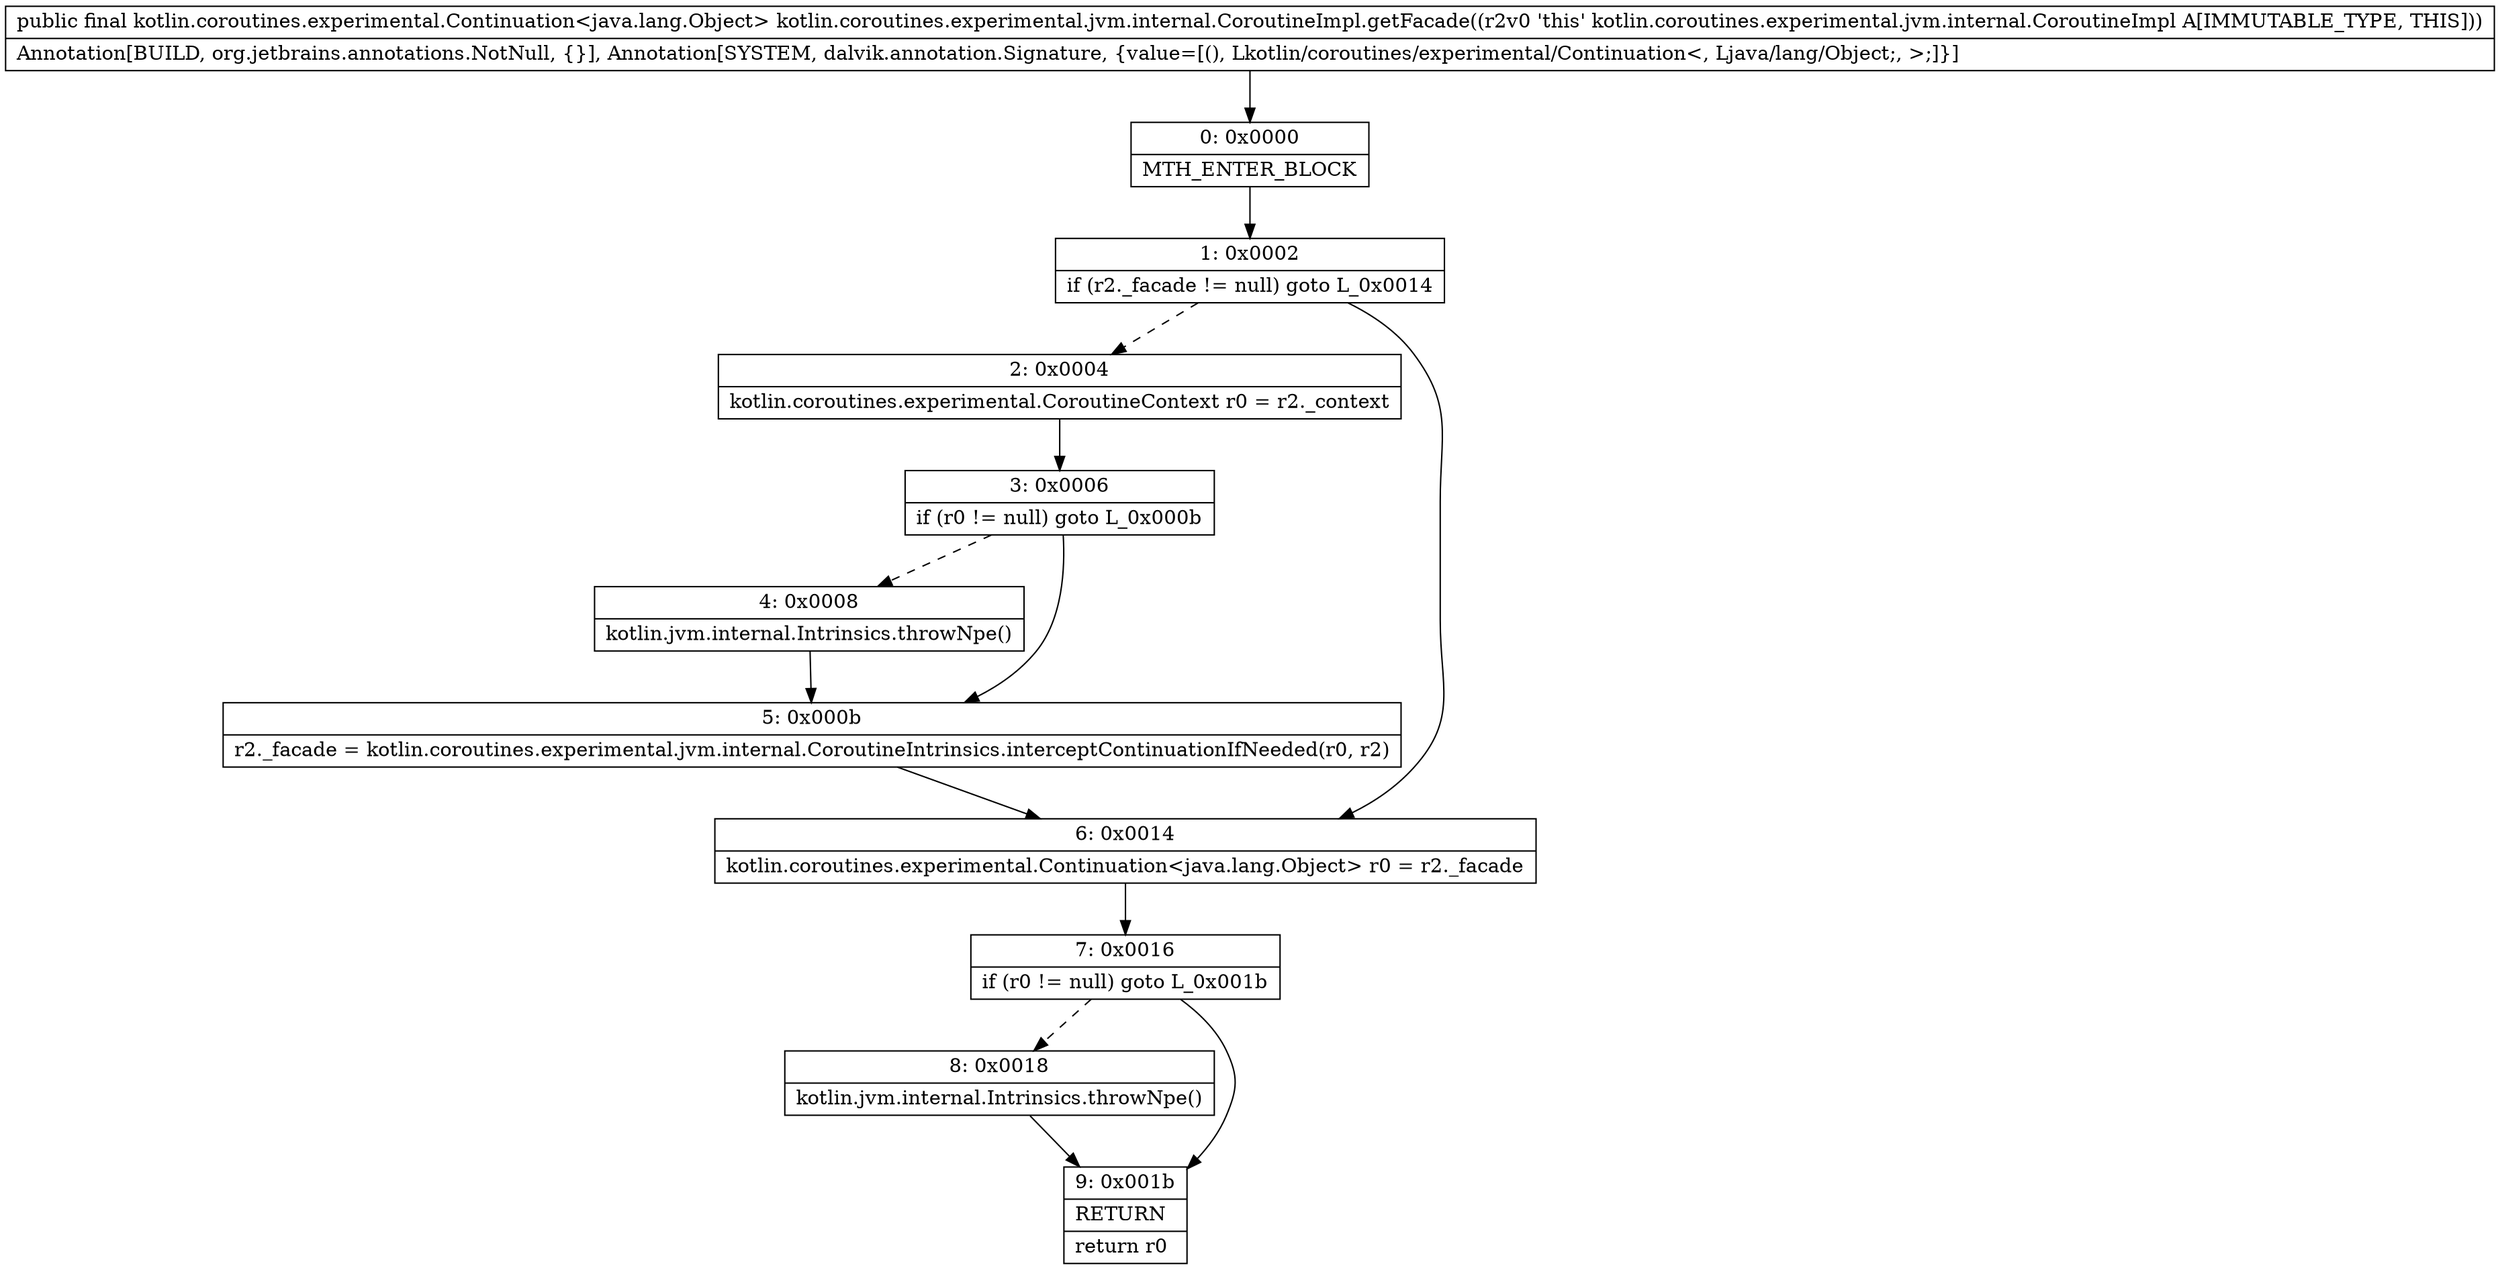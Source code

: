 digraph "CFG forkotlin.coroutines.experimental.jvm.internal.CoroutineImpl.getFacade()Lkotlin\/coroutines\/experimental\/Continuation;" {
Node_0 [shape=record,label="{0\:\ 0x0000|MTH_ENTER_BLOCK\l}"];
Node_1 [shape=record,label="{1\:\ 0x0002|if (r2._facade != null) goto L_0x0014\l}"];
Node_2 [shape=record,label="{2\:\ 0x0004|kotlin.coroutines.experimental.CoroutineContext r0 = r2._context\l}"];
Node_3 [shape=record,label="{3\:\ 0x0006|if (r0 != null) goto L_0x000b\l}"];
Node_4 [shape=record,label="{4\:\ 0x0008|kotlin.jvm.internal.Intrinsics.throwNpe()\l}"];
Node_5 [shape=record,label="{5\:\ 0x000b|r2._facade = kotlin.coroutines.experimental.jvm.internal.CoroutineIntrinsics.interceptContinuationIfNeeded(r0, r2)\l}"];
Node_6 [shape=record,label="{6\:\ 0x0014|kotlin.coroutines.experimental.Continuation\<java.lang.Object\> r0 = r2._facade\l}"];
Node_7 [shape=record,label="{7\:\ 0x0016|if (r0 != null) goto L_0x001b\l}"];
Node_8 [shape=record,label="{8\:\ 0x0018|kotlin.jvm.internal.Intrinsics.throwNpe()\l}"];
Node_9 [shape=record,label="{9\:\ 0x001b|RETURN\l|return r0\l}"];
MethodNode[shape=record,label="{public final kotlin.coroutines.experimental.Continuation\<java.lang.Object\> kotlin.coroutines.experimental.jvm.internal.CoroutineImpl.getFacade((r2v0 'this' kotlin.coroutines.experimental.jvm.internal.CoroutineImpl A[IMMUTABLE_TYPE, THIS]))  | Annotation[BUILD, org.jetbrains.annotations.NotNull, \{\}], Annotation[SYSTEM, dalvik.annotation.Signature, \{value=[(), Lkotlin\/coroutines\/experimental\/Continuation\<, Ljava\/lang\/Object;, \>;]\}]\l}"];
MethodNode -> Node_0;
Node_0 -> Node_1;
Node_1 -> Node_2[style=dashed];
Node_1 -> Node_6;
Node_2 -> Node_3;
Node_3 -> Node_4[style=dashed];
Node_3 -> Node_5;
Node_4 -> Node_5;
Node_5 -> Node_6;
Node_6 -> Node_7;
Node_7 -> Node_8[style=dashed];
Node_7 -> Node_9;
Node_8 -> Node_9;
}

